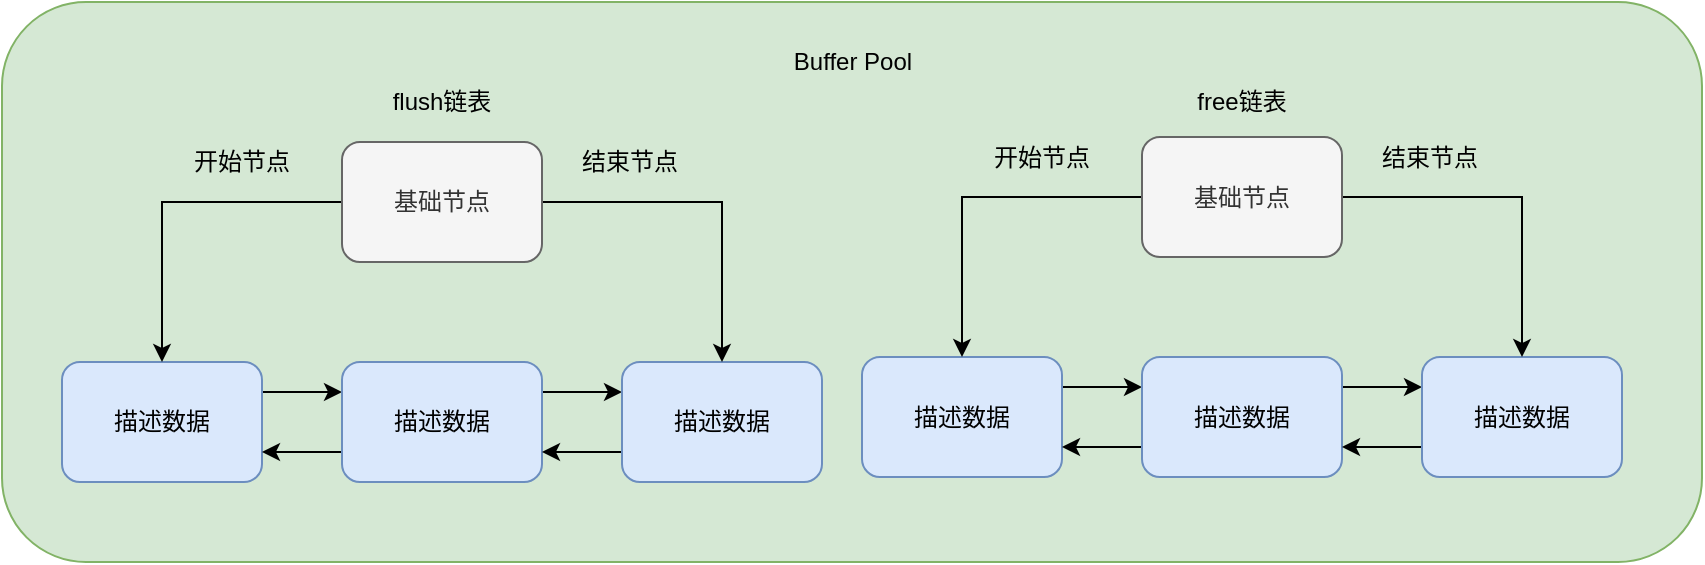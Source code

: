 <mxfile version="14.7.6" type="github">
  <diagram id="uYfKUoXyZ9rEXTvJIFga" name="Page-1">
    <mxGraphModel dx="1773" dy="539" grid="1" gridSize="10" guides="1" tooltips="1" connect="1" arrows="1" fold="1" page="1" pageScale="1" pageWidth="827" pageHeight="1169" math="0" shadow="0">
      <root>
        <mxCell id="0" />
        <mxCell id="1" parent="0" />
        <mxCell id="MhhA_x5xzs-FYC7zyUvU-30" value="" style="rounded=1;whiteSpace=wrap;html=1;fillColor=#d5e8d4;strokeColor=#82b366;" vertex="1" parent="1">
          <mxGeometry x="-160" y="320" width="850" height="280" as="geometry" />
        </mxCell>
        <mxCell id="MhhA_x5xzs-FYC7zyUvU-4" style="edgeStyle=orthogonalEdgeStyle;rounded=0;orthogonalLoop=1;jettySize=auto;html=1;exitX=1;exitY=0.25;exitDx=0;exitDy=0;entryX=0;entryY=0.25;entryDx=0;entryDy=0;" edge="1" parent="1" source="MhhA_x5xzs-FYC7zyUvU-1" target="MhhA_x5xzs-FYC7zyUvU-2">
          <mxGeometry relative="1" as="geometry" />
        </mxCell>
        <mxCell id="MhhA_x5xzs-FYC7zyUvU-1" value="描述数据" style="rounded=1;whiteSpace=wrap;html=1;fillColor=#dae8fc;strokeColor=#6c8ebf;" vertex="1" parent="1">
          <mxGeometry x="-130" y="500" width="100" height="60" as="geometry" />
        </mxCell>
        <mxCell id="MhhA_x5xzs-FYC7zyUvU-5" style="edgeStyle=orthogonalEdgeStyle;rounded=0;orthogonalLoop=1;jettySize=auto;html=1;exitX=1;exitY=0.25;exitDx=0;exitDy=0;entryX=0;entryY=0.25;entryDx=0;entryDy=0;" edge="1" parent="1" source="MhhA_x5xzs-FYC7zyUvU-2" target="MhhA_x5xzs-FYC7zyUvU-3">
          <mxGeometry relative="1" as="geometry" />
        </mxCell>
        <mxCell id="MhhA_x5xzs-FYC7zyUvU-7" style="edgeStyle=orthogonalEdgeStyle;rounded=0;orthogonalLoop=1;jettySize=auto;html=1;exitX=0;exitY=0.75;exitDx=0;exitDy=0;entryX=1;entryY=0.75;entryDx=0;entryDy=0;" edge="1" parent="1" source="MhhA_x5xzs-FYC7zyUvU-2" target="MhhA_x5xzs-FYC7zyUvU-1">
          <mxGeometry relative="1" as="geometry" />
        </mxCell>
        <mxCell id="MhhA_x5xzs-FYC7zyUvU-2" value="描述数据" style="rounded=1;whiteSpace=wrap;html=1;fillColor=#dae8fc;strokeColor=#6c8ebf;" vertex="1" parent="1">
          <mxGeometry x="10" y="500" width="100" height="60" as="geometry" />
        </mxCell>
        <mxCell id="MhhA_x5xzs-FYC7zyUvU-6" style="edgeStyle=orthogonalEdgeStyle;rounded=0;orthogonalLoop=1;jettySize=auto;html=1;exitX=0;exitY=0.75;exitDx=0;exitDy=0;entryX=1;entryY=0.75;entryDx=0;entryDy=0;" edge="1" parent="1" source="MhhA_x5xzs-FYC7zyUvU-3" target="MhhA_x5xzs-FYC7zyUvU-2">
          <mxGeometry relative="1" as="geometry" />
        </mxCell>
        <mxCell id="MhhA_x5xzs-FYC7zyUvU-3" value="描述数据" style="rounded=1;whiteSpace=wrap;html=1;fillColor=#dae8fc;strokeColor=#6c8ebf;" vertex="1" parent="1">
          <mxGeometry x="150" y="500" width="100" height="60" as="geometry" />
        </mxCell>
        <mxCell id="MhhA_x5xzs-FYC7zyUvU-9" style="edgeStyle=orthogonalEdgeStyle;rounded=0;orthogonalLoop=1;jettySize=auto;html=1;exitX=0;exitY=0.5;exitDx=0;exitDy=0;entryX=0.5;entryY=0;entryDx=0;entryDy=0;" edge="1" parent="1" source="MhhA_x5xzs-FYC7zyUvU-8" target="MhhA_x5xzs-FYC7zyUvU-1">
          <mxGeometry relative="1" as="geometry" />
        </mxCell>
        <mxCell id="MhhA_x5xzs-FYC7zyUvU-10" style="edgeStyle=orthogonalEdgeStyle;rounded=0;orthogonalLoop=1;jettySize=auto;html=1;exitX=1;exitY=0.5;exitDx=0;exitDy=0;entryX=0.5;entryY=0;entryDx=0;entryDy=0;" edge="1" parent="1" source="MhhA_x5xzs-FYC7zyUvU-8" target="MhhA_x5xzs-FYC7zyUvU-3">
          <mxGeometry relative="1" as="geometry" />
        </mxCell>
        <mxCell id="MhhA_x5xzs-FYC7zyUvU-8" value="基础节点" style="rounded=1;whiteSpace=wrap;html=1;fillColor=#f5f5f5;strokeColor=#666666;fontColor=#333333;" vertex="1" parent="1">
          <mxGeometry x="10" y="390" width="100" height="60" as="geometry" />
        </mxCell>
        <mxCell id="MhhA_x5xzs-FYC7zyUvU-12" value="开始节点" style="text;html=1;strokeColor=none;fillColor=none;align=center;verticalAlign=middle;whiteSpace=wrap;rounded=0;" vertex="1" parent="1">
          <mxGeometry x="-70" y="390" width="60" height="20" as="geometry" />
        </mxCell>
        <mxCell id="MhhA_x5xzs-FYC7zyUvU-13" value="结束节点" style="text;html=1;strokeColor=none;fillColor=none;align=center;verticalAlign=middle;whiteSpace=wrap;rounded=0;" vertex="1" parent="1">
          <mxGeometry x="124" y="390" width="60" height="20" as="geometry" />
        </mxCell>
        <mxCell id="MhhA_x5xzs-FYC7zyUvU-14" value="free链表" style="text;html=1;strokeColor=none;fillColor=none;align=center;verticalAlign=middle;whiteSpace=wrap;rounded=0;" vertex="1" parent="1">
          <mxGeometry x="425" y="360" width="70" height="20" as="geometry" />
        </mxCell>
        <mxCell id="MhhA_x5xzs-FYC7zyUvU-15" style="edgeStyle=orthogonalEdgeStyle;rounded=0;orthogonalLoop=1;jettySize=auto;html=1;exitX=1;exitY=0.25;exitDx=0;exitDy=0;entryX=0;entryY=0.25;entryDx=0;entryDy=0;" edge="1" parent="1" source="MhhA_x5xzs-FYC7zyUvU-16" target="MhhA_x5xzs-FYC7zyUvU-19">
          <mxGeometry relative="1" as="geometry" />
        </mxCell>
        <mxCell id="MhhA_x5xzs-FYC7zyUvU-16" value="描述数据" style="rounded=1;whiteSpace=wrap;html=1;fillColor=#dae8fc;strokeColor=#6c8ebf;" vertex="1" parent="1">
          <mxGeometry x="270" y="497.5" width="100" height="60" as="geometry" />
        </mxCell>
        <mxCell id="MhhA_x5xzs-FYC7zyUvU-17" style="edgeStyle=orthogonalEdgeStyle;rounded=0;orthogonalLoop=1;jettySize=auto;html=1;exitX=1;exitY=0.25;exitDx=0;exitDy=0;entryX=0;entryY=0.25;entryDx=0;entryDy=0;" edge="1" parent="1" source="MhhA_x5xzs-FYC7zyUvU-19" target="MhhA_x5xzs-FYC7zyUvU-21">
          <mxGeometry relative="1" as="geometry" />
        </mxCell>
        <mxCell id="MhhA_x5xzs-FYC7zyUvU-18" style="edgeStyle=orthogonalEdgeStyle;rounded=0;orthogonalLoop=1;jettySize=auto;html=1;exitX=0;exitY=0.75;exitDx=0;exitDy=0;entryX=1;entryY=0.75;entryDx=0;entryDy=0;" edge="1" parent="1" source="MhhA_x5xzs-FYC7zyUvU-19" target="MhhA_x5xzs-FYC7zyUvU-16">
          <mxGeometry relative="1" as="geometry" />
        </mxCell>
        <mxCell id="MhhA_x5xzs-FYC7zyUvU-19" value="描述数据" style="rounded=1;whiteSpace=wrap;html=1;fillColor=#dae8fc;strokeColor=#6c8ebf;" vertex="1" parent="1">
          <mxGeometry x="410" y="497.5" width="100" height="60" as="geometry" />
        </mxCell>
        <mxCell id="MhhA_x5xzs-FYC7zyUvU-20" style="edgeStyle=orthogonalEdgeStyle;rounded=0;orthogonalLoop=1;jettySize=auto;html=1;exitX=0;exitY=0.75;exitDx=0;exitDy=0;entryX=1;entryY=0.75;entryDx=0;entryDy=0;" edge="1" parent="1" source="MhhA_x5xzs-FYC7zyUvU-21" target="MhhA_x5xzs-FYC7zyUvU-19">
          <mxGeometry relative="1" as="geometry" />
        </mxCell>
        <mxCell id="MhhA_x5xzs-FYC7zyUvU-21" value="描述数据" style="rounded=1;whiteSpace=wrap;html=1;fillColor=#dae8fc;strokeColor=#6c8ebf;" vertex="1" parent="1">
          <mxGeometry x="550" y="497.5" width="100" height="60" as="geometry" />
        </mxCell>
        <mxCell id="MhhA_x5xzs-FYC7zyUvU-22" style="edgeStyle=orthogonalEdgeStyle;rounded=0;orthogonalLoop=1;jettySize=auto;html=1;exitX=0;exitY=0.5;exitDx=0;exitDy=0;entryX=0.5;entryY=0;entryDx=0;entryDy=0;" edge="1" parent="1" source="MhhA_x5xzs-FYC7zyUvU-24" target="MhhA_x5xzs-FYC7zyUvU-16">
          <mxGeometry relative="1" as="geometry" />
        </mxCell>
        <mxCell id="MhhA_x5xzs-FYC7zyUvU-23" style="edgeStyle=orthogonalEdgeStyle;rounded=0;orthogonalLoop=1;jettySize=auto;html=1;exitX=1;exitY=0.5;exitDx=0;exitDy=0;entryX=0.5;entryY=0;entryDx=0;entryDy=0;" edge="1" parent="1" source="MhhA_x5xzs-FYC7zyUvU-24" target="MhhA_x5xzs-FYC7zyUvU-21">
          <mxGeometry relative="1" as="geometry" />
        </mxCell>
        <mxCell id="MhhA_x5xzs-FYC7zyUvU-24" value="基础节点" style="rounded=1;whiteSpace=wrap;html=1;fillColor=#f5f5f5;strokeColor=#666666;fontColor=#333333;" vertex="1" parent="1">
          <mxGeometry x="410" y="387.5" width="100" height="60" as="geometry" />
        </mxCell>
        <mxCell id="MhhA_x5xzs-FYC7zyUvU-25" value="开始节点" style="text;html=1;strokeColor=none;fillColor=none;align=center;verticalAlign=middle;whiteSpace=wrap;rounded=0;" vertex="1" parent="1">
          <mxGeometry x="330" y="387.5" width="60" height="20" as="geometry" />
        </mxCell>
        <mxCell id="MhhA_x5xzs-FYC7zyUvU-26" value="结束节点" style="text;html=1;strokeColor=none;fillColor=none;align=center;verticalAlign=middle;whiteSpace=wrap;rounded=0;" vertex="1" parent="1">
          <mxGeometry x="524" y="387.5" width="60" height="20" as="geometry" />
        </mxCell>
        <mxCell id="MhhA_x5xzs-FYC7zyUvU-27" value="flush链表" style="text;html=1;strokeColor=none;fillColor=none;align=center;verticalAlign=middle;whiteSpace=wrap;rounded=0;" vertex="1" parent="1">
          <mxGeometry x="25" y="360" width="70" height="20" as="geometry" />
        </mxCell>
        <mxCell id="MhhA_x5xzs-FYC7zyUvU-31" value="Buffer Pool" style="text;html=1;strokeColor=none;fillColor=none;align=center;verticalAlign=middle;whiteSpace=wrap;rounded=0;" vertex="1" parent="1">
          <mxGeometry x="217.5" y="340" width="95" height="20" as="geometry" />
        </mxCell>
      </root>
    </mxGraphModel>
  </diagram>
</mxfile>

